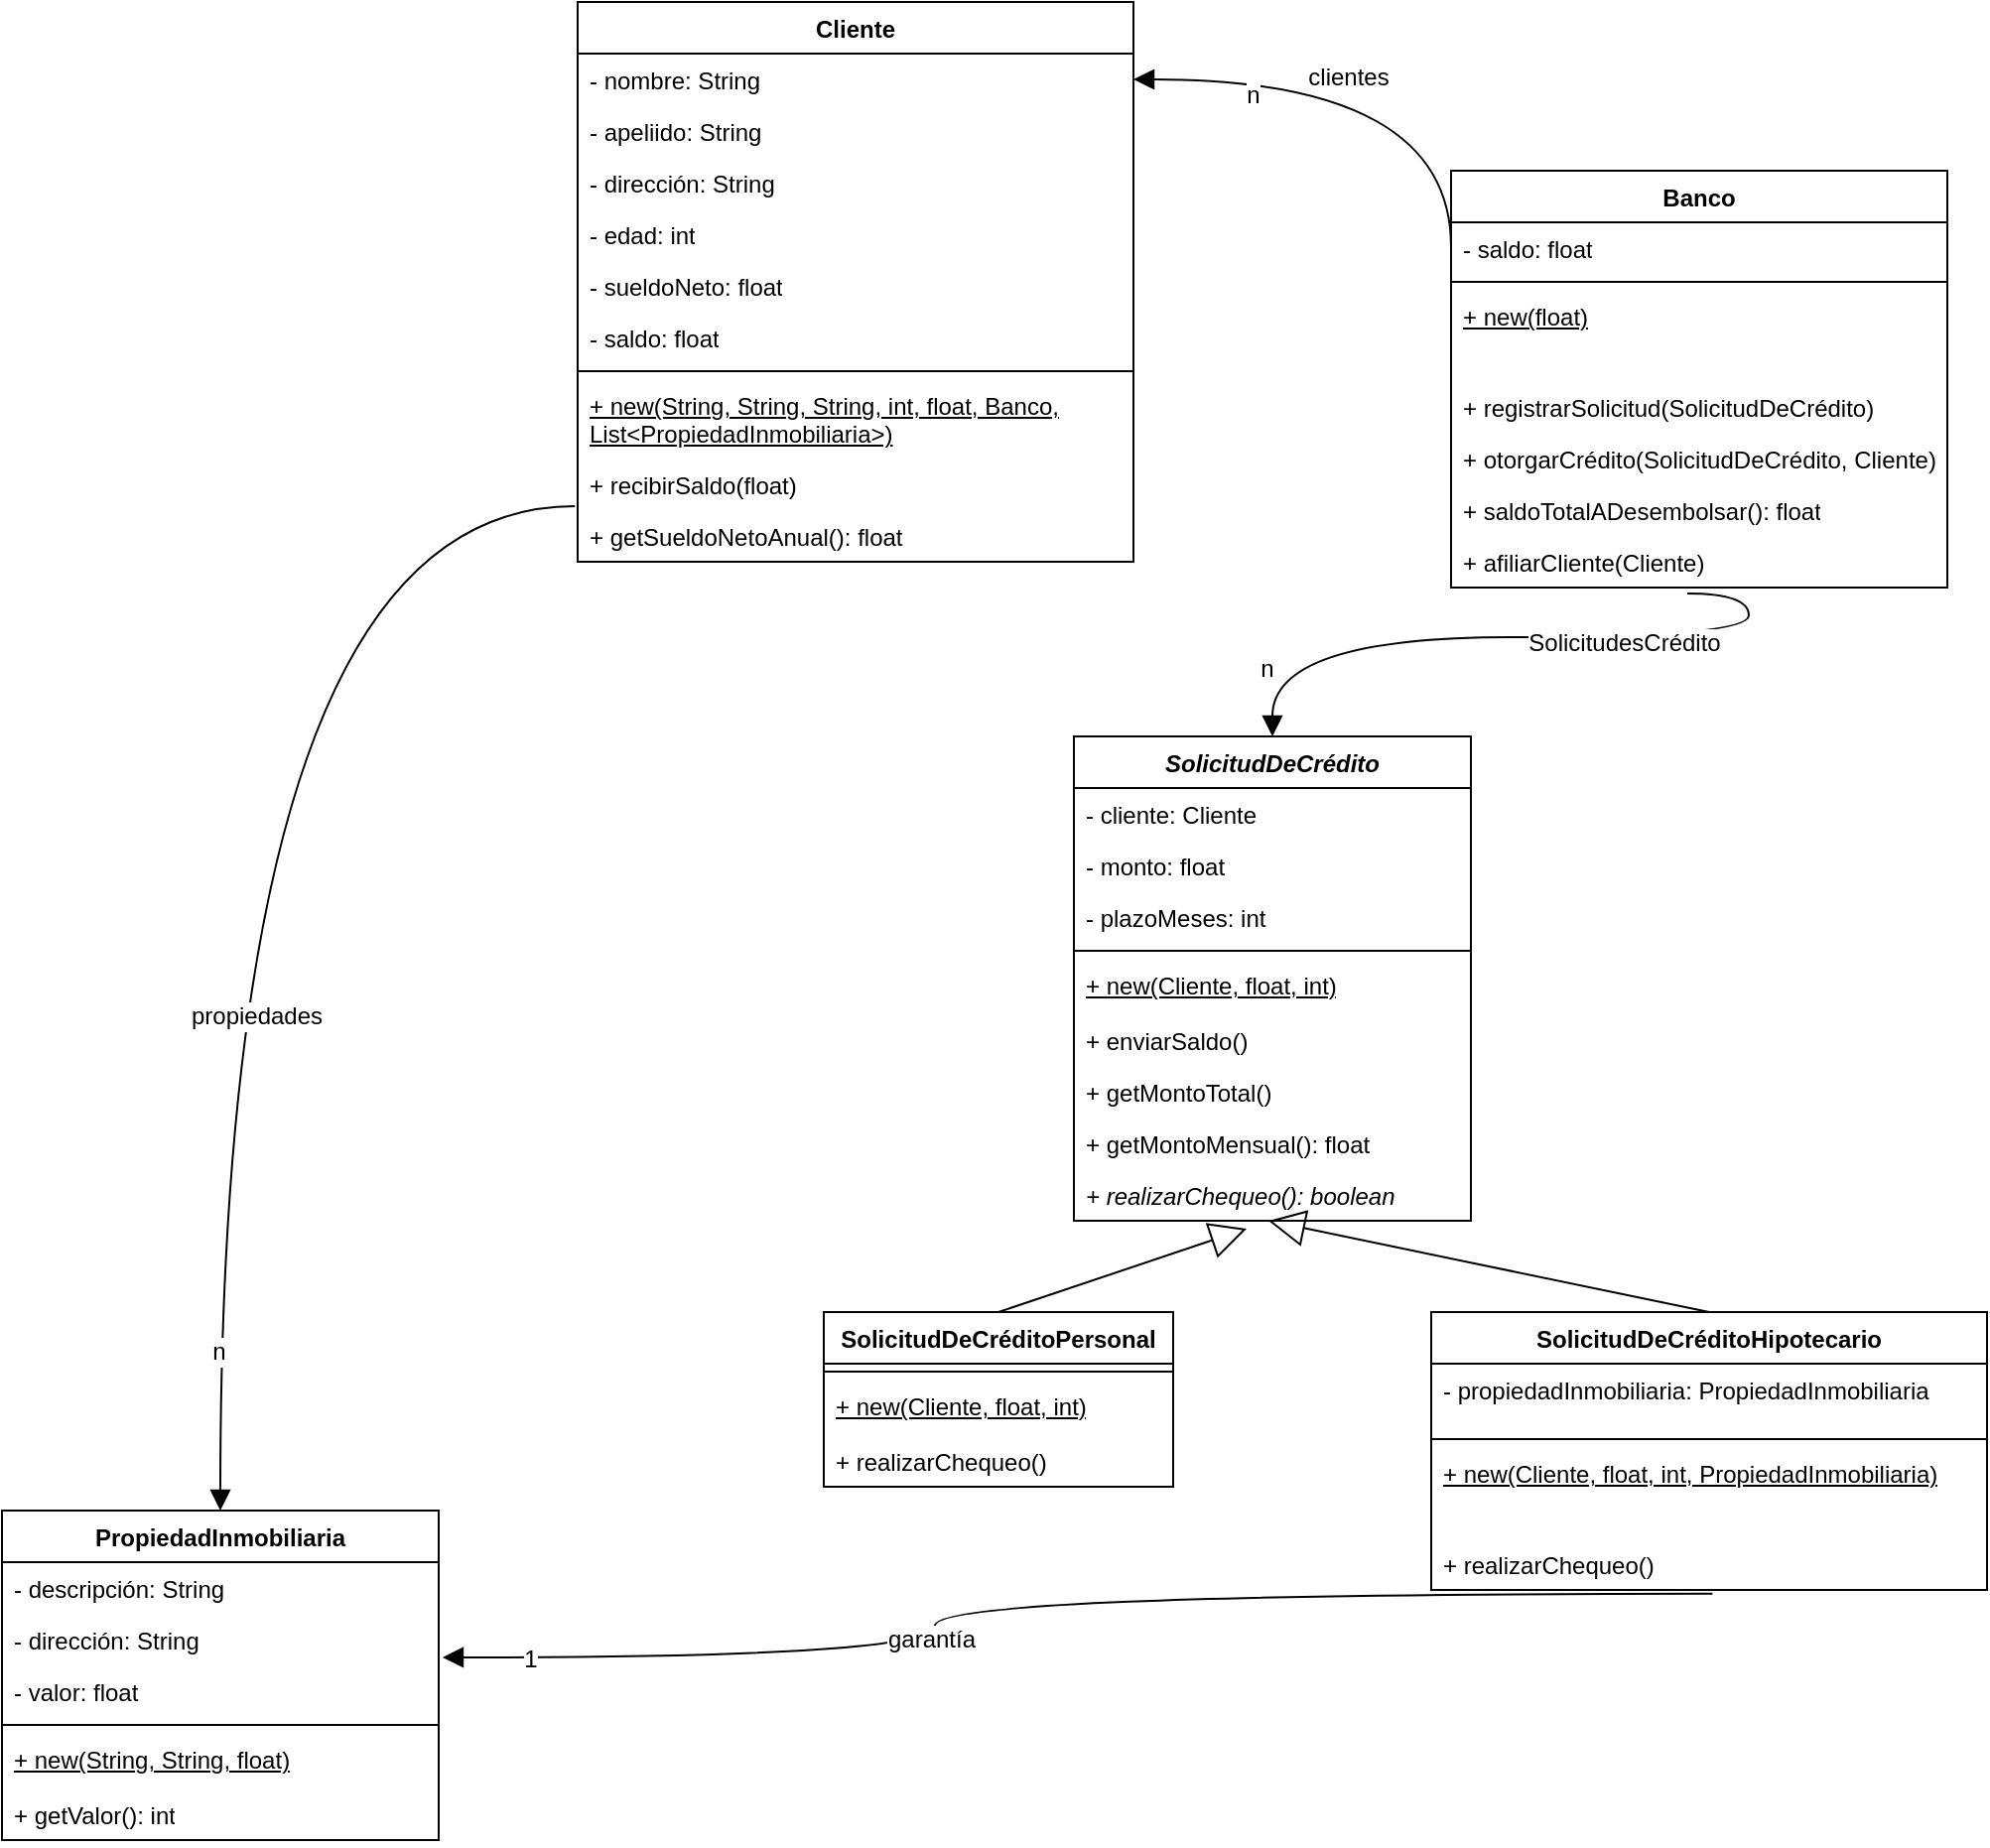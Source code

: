 <mxfile version="24.7.17">
  <diagram id="C5RBs43oDa-KdzZeNtuy" name="Page-1">
    <mxGraphModel dx="1674" dy="796" grid="1" gridSize="10" guides="1" tooltips="1" connect="1" arrows="1" fold="1" page="1" pageScale="1" pageWidth="827" pageHeight="1169" math="0" shadow="0">
      <root>
        <mxCell id="WIyWlLk6GJQsqaUBKTNV-0" />
        <mxCell id="WIyWlLk6GJQsqaUBKTNV-1" parent="WIyWlLk6GJQsqaUBKTNV-0" />
        <mxCell id="NT7tVy54fO97-N1tHfUs-57" value="Cliente" style="swimlane;fontStyle=1;align=center;verticalAlign=top;childLayout=stackLayout;horizontal=1;startSize=26;horizontalStack=0;resizeParent=1;resizeParentMax=0;resizeLast=0;collapsible=1;marginBottom=0;whiteSpace=wrap;html=1;" parent="WIyWlLk6GJQsqaUBKTNV-1" vertex="1">
          <mxGeometry x="290" width="280" height="282" as="geometry" />
        </mxCell>
        <mxCell id="NT7tVy54fO97-N1tHfUs-58" value="- nombre: String" style="text;strokeColor=none;fillColor=none;align=left;verticalAlign=top;spacingLeft=4;spacingRight=4;overflow=hidden;rotatable=0;points=[[0,0.5],[1,0.5]];portConstraint=eastwest;whiteSpace=wrap;html=1;" parent="NT7tVy54fO97-N1tHfUs-57" vertex="1">
          <mxGeometry y="26" width="280" height="26" as="geometry" />
        </mxCell>
        <mxCell id="NT7tVy54fO97-N1tHfUs-59" value="- apeliido: String" style="text;strokeColor=none;fillColor=none;align=left;verticalAlign=top;spacingLeft=4;spacingRight=4;overflow=hidden;rotatable=0;points=[[0,0.5],[1,0.5]];portConstraint=eastwest;whiteSpace=wrap;html=1;" parent="NT7tVy54fO97-N1tHfUs-57" vertex="1">
          <mxGeometry y="52" width="280" height="26" as="geometry" />
        </mxCell>
        <mxCell id="NT7tVy54fO97-N1tHfUs-60" value="- dirección: String" style="text;strokeColor=none;fillColor=none;align=left;verticalAlign=top;spacingLeft=4;spacingRight=4;overflow=hidden;rotatable=0;points=[[0,0.5],[1,0.5]];portConstraint=eastwest;whiteSpace=wrap;html=1;" parent="NT7tVy54fO97-N1tHfUs-57" vertex="1">
          <mxGeometry y="78" width="280" height="26" as="geometry" />
        </mxCell>
        <mxCell id="NT7tVy54fO97-N1tHfUs-61" value="- edad: int" style="text;strokeColor=none;fillColor=none;align=left;verticalAlign=top;spacingLeft=4;spacingRight=4;overflow=hidden;rotatable=0;points=[[0,0.5],[1,0.5]];portConstraint=eastwest;whiteSpace=wrap;html=1;" parent="NT7tVy54fO97-N1tHfUs-57" vertex="1">
          <mxGeometry y="104" width="280" height="26" as="geometry" />
        </mxCell>
        <mxCell id="NT7tVy54fO97-N1tHfUs-62" value="- sueldoNeto: float" style="text;strokeColor=none;fillColor=none;align=left;verticalAlign=top;spacingLeft=4;spacingRight=4;overflow=hidden;rotatable=0;points=[[0,0.5],[1,0.5]];portConstraint=eastwest;whiteSpace=wrap;html=1;" parent="NT7tVy54fO97-N1tHfUs-57" vertex="1">
          <mxGeometry y="130" width="280" height="26" as="geometry" />
        </mxCell>
        <mxCell id="NT7tVy54fO97-N1tHfUs-63" value="- saldo: float" style="text;strokeColor=none;fillColor=none;align=left;verticalAlign=top;spacingLeft=4;spacingRight=4;overflow=hidden;rotatable=0;points=[[0,0.5],[1,0.5]];portConstraint=eastwest;whiteSpace=wrap;html=1;" parent="NT7tVy54fO97-N1tHfUs-57" vertex="1">
          <mxGeometry y="156" width="280" height="26" as="geometry" />
        </mxCell>
        <mxCell id="NT7tVy54fO97-N1tHfUs-64" value="" style="line;strokeWidth=1;fillColor=none;align=left;verticalAlign=middle;spacingTop=-1;spacingLeft=3;spacingRight=3;rotatable=0;labelPosition=right;points=[];portConstraint=eastwest;strokeColor=inherit;" parent="NT7tVy54fO97-N1tHfUs-57" vertex="1">
          <mxGeometry y="182" width="280" height="8" as="geometry" />
        </mxCell>
        <mxCell id="NT7tVy54fO97-N1tHfUs-65" value="+ new(String, String, String, int, float, Banco, List&amp;lt;PropiedadInmobiliaria&amp;gt;)" style="text;strokeColor=none;fillColor=none;align=left;verticalAlign=top;spacingLeft=4;spacingRight=4;overflow=hidden;rotatable=0;points=[[0,0.5],[1,0.5]];portConstraint=eastwest;whiteSpace=wrap;html=1;fontStyle=4" parent="NT7tVy54fO97-N1tHfUs-57" vertex="1">
          <mxGeometry y="190" width="280" height="40" as="geometry" />
        </mxCell>
        <mxCell id="NT7tVy54fO97-N1tHfUs-117" value="+ recibirSaldo(float)" style="text;strokeColor=none;fillColor=none;align=left;verticalAlign=top;spacingLeft=4;spacingRight=4;overflow=hidden;rotatable=0;points=[[0,0.5],[1,0.5]];portConstraint=eastwest;whiteSpace=wrap;html=1;" parent="NT7tVy54fO97-N1tHfUs-57" vertex="1">
          <mxGeometry y="230" width="280" height="26" as="geometry" />
        </mxCell>
        <mxCell id="NT7tVy54fO97-N1tHfUs-66" value="+ getSueldoNetoAnual(): float" style="text;strokeColor=none;fillColor=none;align=left;verticalAlign=top;spacingLeft=4;spacingRight=4;overflow=hidden;rotatable=0;points=[[0,0.5],[1,0.5]];portConstraint=eastwest;whiteSpace=wrap;html=1;" parent="NT7tVy54fO97-N1tHfUs-57" vertex="1">
          <mxGeometry y="256" width="280" height="26" as="geometry" />
        </mxCell>
        <mxCell id="NT7tVy54fO97-N1tHfUs-69" value="Banco" style="swimlane;fontStyle=1;align=center;verticalAlign=top;childLayout=stackLayout;horizontal=1;startSize=26;horizontalStack=0;resizeParent=1;resizeParentMax=0;resizeLast=0;collapsible=1;marginBottom=0;whiteSpace=wrap;html=1;" parent="WIyWlLk6GJQsqaUBKTNV-1" vertex="1">
          <mxGeometry x="730" y="85" width="250" height="210" as="geometry" />
        </mxCell>
        <mxCell id="NT7tVy54fO97-N1tHfUs-70" value="- saldo: float" style="text;strokeColor=none;fillColor=none;align=left;verticalAlign=top;spacingLeft=4;spacingRight=4;overflow=hidden;rotatable=0;points=[[0,0.5],[1,0.5]];portConstraint=eastwest;whiteSpace=wrap;html=1;" parent="NT7tVy54fO97-N1tHfUs-69" vertex="1">
          <mxGeometry y="26" width="250" height="26" as="geometry" />
        </mxCell>
        <mxCell id="NT7tVy54fO97-N1tHfUs-71" value="" style="line;strokeWidth=1;fillColor=none;align=left;verticalAlign=middle;spacingTop=-1;spacingLeft=3;spacingRight=3;rotatable=0;labelPosition=right;points=[];portConstraint=eastwest;strokeColor=inherit;" parent="NT7tVy54fO97-N1tHfUs-69" vertex="1">
          <mxGeometry y="52" width="250" height="8" as="geometry" />
        </mxCell>
        <mxCell id="NT7tVy54fO97-N1tHfUs-72" value="+ new(float)" style="text;strokeColor=none;fillColor=none;align=left;verticalAlign=top;spacingLeft=4;spacingRight=4;overflow=hidden;rotatable=0;points=[[0,0.5],[1,0.5]];portConstraint=eastwest;whiteSpace=wrap;html=1;fontStyle=4" parent="NT7tVy54fO97-N1tHfUs-69" vertex="1">
          <mxGeometry y="60" width="250" height="46" as="geometry" />
        </mxCell>
        <mxCell id="BIyKIama6yedB04cpU8d-0" value="+ registrarSolicitud(SolicitudDeCrédito)" style="text;strokeColor=none;fillColor=none;align=left;verticalAlign=top;spacingLeft=4;spacingRight=4;overflow=hidden;rotatable=0;points=[[0,0.5],[1,0.5]];portConstraint=eastwest;whiteSpace=wrap;html=1;" parent="NT7tVy54fO97-N1tHfUs-69" vertex="1">
          <mxGeometry y="106" width="250" height="26" as="geometry" />
        </mxCell>
        <mxCell id="NT7tVy54fO97-N1tHfUs-73" value="+ otorgarCrédito(SolicitudDeCrédito, Cliente)" style="text;strokeColor=none;fillColor=none;align=left;verticalAlign=top;spacingLeft=4;spacingRight=4;overflow=hidden;rotatable=0;points=[[0,0.5],[1,0.5]];portConstraint=eastwest;whiteSpace=wrap;html=1;" parent="NT7tVy54fO97-N1tHfUs-69" vertex="1">
          <mxGeometry y="132" width="250" height="26" as="geometry" />
        </mxCell>
        <mxCell id="1TCs-UmyEbwo6FsoYCCJ-1" value="+ saldoTotalADesembolsar(): float" style="text;strokeColor=none;fillColor=none;align=left;verticalAlign=top;spacingLeft=4;spacingRight=4;overflow=hidden;rotatable=0;points=[[0,0.5],[1,0.5]];portConstraint=eastwest;whiteSpace=wrap;html=1;" parent="NT7tVy54fO97-N1tHfUs-69" vertex="1">
          <mxGeometry y="158" width="250" height="26" as="geometry" />
        </mxCell>
        <mxCell id="NT7tVy54fO97-N1tHfUs-74" value="+ afiliarCliente(Cliente)" style="text;strokeColor=none;fillColor=none;align=left;verticalAlign=top;spacingLeft=4;spacingRight=4;overflow=hidden;rotatable=0;points=[[0,0.5],[1,0.5]];portConstraint=eastwest;whiteSpace=wrap;html=1;" parent="NT7tVy54fO97-N1tHfUs-69" vertex="1">
          <mxGeometry y="184" width="250" height="26" as="geometry" />
        </mxCell>
        <mxCell id="NT7tVy54fO97-N1tHfUs-75" value="&lt;i&gt;SolicitudDeCrédito&lt;/i&gt;" style="swimlane;fontStyle=1;align=center;verticalAlign=top;childLayout=stackLayout;horizontal=1;startSize=26;horizontalStack=0;resizeParent=1;resizeParentMax=0;resizeLast=0;collapsible=1;marginBottom=0;whiteSpace=wrap;html=1;" parent="WIyWlLk6GJQsqaUBKTNV-1" vertex="1">
          <mxGeometry x="540" y="370" width="200" height="244" as="geometry" />
        </mxCell>
        <mxCell id="NT7tVy54fO97-N1tHfUs-76" value="- cliente: Cliente" style="text;strokeColor=none;fillColor=none;align=left;verticalAlign=top;spacingLeft=4;spacingRight=4;overflow=hidden;rotatable=0;points=[[0,0.5],[1,0.5]];portConstraint=eastwest;whiteSpace=wrap;html=1;" parent="NT7tVy54fO97-N1tHfUs-75" vertex="1">
          <mxGeometry y="26" width="200" height="26" as="geometry" />
        </mxCell>
        <mxCell id="NT7tVy54fO97-N1tHfUs-77" value="- monto: float" style="text;strokeColor=none;fillColor=none;align=left;verticalAlign=top;spacingLeft=4;spacingRight=4;overflow=hidden;rotatable=0;points=[[0,0.5],[1,0.5]];portConstraint=eastwest;whiteSpace=wrap;html=1;" parent="NT7tVy54fO97-N1tHfUs-75" vertex="1">
          <mxGeometry y="52" width="200" height="26" as="geometry" />
        </mxCell>
        <mxCell id="NT7tVy54fO97-N1tHfUs-78" value="- plazoMeses: int" style="text;strokeColor=none;fillColor=none;align=left;verticalAlign=top;spacingLeft=4;spacingRight=4;overflow=hidden;rotatable=0;points=[[0,0.5],[1,0.5]];portConstraint=eastwest;whiteSpace=wrap;html=1;" parent="NT7tVy54fO97-N1tHfUs-75" vertex="1">
          <mxGeometry y="78" width="200" height="26" as="geometry" />
        </mxCell>
        <mxCell id="NT7tVy54fO97-N1tHfUs-79" value="" style="line;strokeWidth=1;fillColor=none;align=left;verticalAlign=middle;spacingTop=-1;spacingLeft=3;spacingRight=3;rotatable=0;labelPosition=right;points=[];portConstraint=eastwest;strokeColor=inherit;" parent="NT7tVy54fO97-N1tHfUs-75" vertex="1">
          <mxGeometry y="104" width="200" height="8" as="geometry" />
        </mxCell>
        <mxCell id="NT7tVy54fO97-N1tHfUs-119" value="+ new(Cliente, float, int)" style="text;strokeColor=none;fillColor=none;align=left;verticalAlign=top;spacingLeft=4;spacingRight=4;overflow=hidden;rotatable=0;points=[[0,0.5],[1,0.5]];portConstraint=eastwest;whiteSpace=wrap;html=1;fontStyle=4" parent="NT7tVy54fO97-N1tHfUs-75" vertex="1">
          <mxGeometry y="112" width="200" height="28" as="geometry" />
        </mxCell>
        <mxCell id="pCyhc1h9vkHFl_OKamn_-0" value="+ enviarSaldo()" style="text;strokeColor=none;fillColor=none;align=left;verticalAlign=top;spacingLeft=4;spacingRight=4;overflow=hidden;rotatable=0;points=[[0,0.5],[1,0.5]];portConstraint=eastwest;whiteSpace=wrap;html=1;" parent="NT7tVy54fO97-N1tHfUs-75" vertex="1">
          <mxGeometry y="140" width="200" height="26" as="geometry" />
        </mxCell>
        <mxCell id="NT7tVy54fO97-N1tHfUs-118" value="+ getMontoTotal()" style="text;strokeColor=none;fillColor=none;align=left;verticalAlign=top;spacingLeft=4;spacingRight=4;overflow=hidden;rotatable=0;points=[[0,0.5],[1,0.5]];portConstraint=eastwest;whiteSpace=wrap;html=1;" parent="NT7tVy54fO97-N1tHfUs-75" vertex="1">
          <mxGeometry y="166" width="200" height="26" as="geometry" />
        </mxCell>
        <mxCell id="NT7tVy54fO97-N1tHfUs-80" value="+ getMontoMensual(): float" style="text;strokeColor=none;fillColor=none;align=left;verticalAlign=top;spacingLeft=4;spacingRight=4;overflow=hidden;rotatable=0;points=[[0,0.5],[1,0.5]];portConstraint=eastwest;whiteSpace=wrap;html=1;" parent="NT7tVy54fO97-N1tHfUs-75" vertex="1">
          <mxGeometry y="192" width="200" height="26" as="geometry" />
        </mxCell>
        <mxCell id="NT7tVy54fO97-N1tHfUs-81" value="&lt;i&gt;+ realizarChequeo(): boolean&lt;/i&gt;" style="text;strokeColor=none;fillColor=none;align=left;verticalAlign=top;spacingLeft=4;spacingRight=4;overflow=hidden;rotatable=0;points=[[0,0.5],[1,0.5]];portConstraint=eastwest;whiteSpace=wrap;html=1;" parent="NT7tVy54fO97-N1tHfUs-75" vertex="1">
          <mxGeometry y="218" width="200" height="26" as="geometry" />
        </mxCell>
        <mxCell id="NT7tVy54fO97-N1tHfUs-83" value="" style="endArrow=block;endFill=1;html=1;edgeStyle=orthogonalEdgeStyle;align=left;verticalAlign=top;rounded=0;fontSize=12;startSize=8;endSize=8;curved=1;entryX=1;entryY=0.5;entryDx=0;entryDy=0;" parent="WIyWlLk6GJQsqaUBKTNV-1" target="NT7tVy54fO97-N1tHfUs-58" edge="1">
          <mxGeometry x="-1" relative="1" as="geometry">
            <mxPoint x="730" y="124" as="sourcePoint" />
            <mxPoint x="540" y="350" as="targetPoint" />
          </mxGeometry>
        </mxCell>
        <mxCell id="NT7tVy54fO97-N1tHfUs-84" value="n" style="edgeLabel;html=1;align=center;verticalAlign=middle;resizable=0;points=[];fontSize=12;" parent="NT7tVy54fO97-N1tHfUs-83" vertex="1" connectable="0">
          <mxGeometry x="-0.364" relative="1" as="geometry">
            <mxPoint x="-101" y="1" as="offset" />
          </mxGeometry>
        </mxCell>
        <mxCell id="NT7tVy54fO97-N1tHfUs-85" value="clientes" style="edgeLabel;html=1;align=center;verticalAlign=middle;resizable=0;points=[];fontSize=12;" parent="NT7tVy54fO97-N1tHfUs-83" vertex="1" connectable="0">
          <mxGeometry x="0.273" y="-1" relative="1" as="geometry">
            <mxPoint x="19" as="offset" />
          </mxGeometry>
        </mxCell>
        <mxCell id="NT7tVy54fO97-N1tHfUs-89" value="" style="endArrow=block;endFill=1;html=1;edgeStyle=orthogonalEdgeStyle;align=left;verticalAlign=top;rounded=0;fontSize=12;startSize=8;endSize=8;curved=1;entryX=0.5;entryY=0;entryDx=0;entryDy=0;exitX=0.476;exitY=1.115;exitDx=0;exitDy=0;exitPerimeter=0;" parent="WIyWlLk6GJQsqaUBKTNV-1" source="NT7tVy54fO97-N1tHfUs-74" target="NT7tVy54fO97-N1tHfUs-75" edge="1">
          <mxGeometry x="-1" relative="1" as="geometry">
            <mxPoint x="410.96" y="334" as="sourcePoint" />
            <mxPoint x="757" y="270" as="targetPoint" />
            <Array as="points">
              <mxPoint x="880" y="298" />
              <mxPoint x="880" y="320" />
              <mxPoint x="640" y="320" />
            </Array>
          </mxGeometry>
        </mxCell>
        <mxCell id="NT7tVy54fO97-N1tHfUs-90" value="SolicitudesCrédito" style="edgeLabel;html=1;align=center;verticalAlign=middle;resizable=0;points=[];fontSize=12;" parent="NT7tVy54fO97-N1tHfUs-89" vertex="1" connectable="0">
          <mxGeometry x="-0.218" y="3" relative="1" as="geometry">
            <mxPoint x="18" as="offset" />
          </mxGeometry>
        </mxCell>
        <mxCell id="NT7tVy54fO97-N1tHfUs-91" value="n" style="edgeLabel;html=1;align=center;verticalAlign=middle;resizable=0;points=[];fontSize=12;" parent="NT7tVy54fO97-N1tHfUs-89" vertex="1" connectable="0">
          <mxGeometry x="0.8" y="-3" relative="1" as="geometry">
            <mxPoint as="offset" />
          </mxGeometry>
        </mxCell>
        <mxCell id="NT7tVy54fO97-N1tHfUs-92" value="SolicitudDeCréditoPersonal" style="swimlane;fontStyle=1;align=center;verticalAlign=top;childLayout=stackLayout;horizontal=1;startSize=26;horizontalStack=0;resizeParent=1;resizeParentMax=0;resizeLast=0;collapsible=1;marginBottom=0;whiteSpace=wrap;html=1;" parent="WIyWlLk6GJQsqaUBKTNV-1" vertex="1">
          <mxGeometry x="414" y="660" width="176" height="88" as="geometry" />
        </mxCell>
        <mxCell id="NT7tVy54fO97-N1tHfUs-93" value="" style="line;strokeWidth=1;fillColor=none;align=left;verticalAlign=middle;spacingTop=-1;spacingLeft=3;spacingRight=3;rotatable=0;labelPosition=right;points=[];portConstraint=eastwest;strokeColor=inherit;" parent="NT7tVy54fO97-N1tHfUs-92" vertex="1">
          <mxGeometry y="26" width="176" height="8" as="geometry" />
        </mxCell>
        <mxCell id="NT7tVy54fO97-N1tHfUs-94" value="+ new(Cliente, float, int)" style="text;strokeColor=none;fillColor=none;align=left;verticalAlign=top;spacingLeft=4;spacingRight=4;overflow=hidden;rotatable=0;points=[[0,0.5],[1,0.5]];portConstraint=eastwest;whiteSpace=wrap;html=1;fontStyle=4" parent="NT7tVy54fO97-N1tHfUs-92" vertex="1">
          <mxGeometry y="34" width="176" height="28" as="geometry" />
        </mxCell>
        <mxCell id="NT7tVy54fO97-N1tHfUs-114" value="&lt;span&gt;+ realizarChequeo()&lt;/span&gt;" style="text;strokeColor=none;fillColor=none;align=left;verticalAlign=top;spacingLeft=4;spacingRight=4;overflow=hidden;rotatable=0;points=[[0,0.5],[1,0.5]];portConstraint=eastwest;whiteSpace=wrap;html=1;fontStyle=0" parent="NT7tVy54fO97-N1tHfUs-92" vertex="1">
          <mxGeometry y="62" width="176" height="26" as="geometry" />
        </mxCell>
        <mxCell id="NT7tVy54fO97-N1tHfUs-95" value="SolicitudDeCréditoHipotecario" style="swimlane;fontStyle=1;align=center;verticalAlign=top;childLayout=stackLayout;horizontal=1;startSize=26;horizontalStack=0;resizeParent=1;resizeParentMax=0;resizeLast=0;collapsible=1;marginBottom=0;whiteSpace=wrap;html=1;" parent="WIyWlLk6GJQsqaUBKTNV-1" vertex="1">
          <mxGeometry x="720" y="660" width="280" height="140" as="geometry" />
        </mxCell>
        <mxCell id="NT7tVy54fO97-N1tHfUs-116" value="- propiedadInmobiliaria: PropiedadInmobiliaria" style="text;strokeColor=none;fillColor=none;align=left;verticalAlign=top;spacingLeft=4;spacingRight=4;overflow=hidden;rotatable=0;points=[[0,0.5],[1,0.5]];portConstraint=eastwest;whiteSpace=wrap;html=1;" parent="NT7tVy54fO97-N1tHfUs-95" vertex="1">
          <mxGeometry y="26" width="280" height="34" as="geometry" />
        </mxCell>
        <mxCell id="NT7tVy54fO97-N1tHfUs-96" value="" style="line;strokeWidth=1;fillColor=none;align=left;verticalAlign=middle;spacingTop=-1;spacingLeft=3;spacingRight=3;rotatable=0;labelPosition=right;points=[];portConstraint=eastwest;strokeColor=inherit;" parent="NT7tVy54fO97-N1tHfUs-95" vertex="1">
          <mxGeometry y="60" width="280" height="8" as="geometry" />
        </mxCell>
        <mxCell id="NT7tVy54fO97-N1tHfUs-97" value="+ new(Cliente, float, int, PropiedadInmobiliaria)" style="text;strokeColor=none;fillColor=none;align=left;verticalAlign=top;spacingLeft=4;spacingRight=4;overflow=hidden;rotatable=0;points=[[0,0.5],[1,0.5]];portConstraint=eastwest;whiteSpace=wrap;html=1;fontStyle=4" parent="NT7tVy54fO97-N1tHfUs-95" vertex="1">
          <mxGeometry y="68" width="280" height="46" as="geometry" />
        </mxCell>
        <mxCell id="NT7tVy54fO97-N1tHfUs-115" value="&lt;span&gt;+ realizarChequeo()&lt;/span&gt;" style="text;strokeColor=none;fillColor=none;align=left;verticalAlign=top;spacingLeft=4;spacingRight=4;overflow=hidden;rotatable=0;points=[[0,0.5],[1,0.5]];portConstraint=eastwest;whiteSpace=wrap;html=1;fontStyle=0" parent="NT7tVy54fO97-N1tHfUs-95" vertex="1">
          <mxGeometry y="114" width="280" height="26" as="geometry" />
        </mxCell>
        <mxCell id="NT7tVy54fO97-N1tHfUs-98" value="" style="endArrow=block;endSize=16;endFill=0;html=1;rounded=0;fontSize=12;curved=1;exitX=0.5;exitY=0;exitDx=0;exitDy=0;entryX=0.435;entryY=1.154;entryDx=0;entryDy=0;entryPerimeter=0;" parent="WIyWlLk6GJQsqaUBKTNV-1" source="NT7tVy54fO97-N1tHfUs-92" target="NT7tVy54fO97-N1tHfUs-81" edge="1">
          <mxGeometry width="160" relative="1" as="geometry">
            <mxPoint x="570" y="570" as="sourcePoint" />
            <mxPoint x="630" y="520" as="targetPoint" />
          </mxGeometry>
        </mxCell>
        <mxCell id="NT7tVy54fO97-N1tHfUs-99" value="" style="endArrow=block;endSize=16;endFill=0;html=1;rounded=0;fontSize=12;curved=1;exitX=0.5;exitY=0;exitDx=0;exitDy=0;entryX=0.49;entryY=1;entryDx=0;entryDy=0;entryPerimeter=0;" parent="WIyWlLk6GJQsqaUBKTNV-1" source="NT7tVy54fO97-N1tHfUs-95" target="NT7tVy54fO97-N1tHfUs-81" edge="1">
          <mxGeometry width="160" relative="1" as="geometry">
            <mxPoint x="494" y="674" as="sourcePoint" />
            <mxPoint x="640" y="520" as="targetPoint" />
          </mxGeometry>
        </mxCell>
        <mxCell id="NT7tVy54fO97-N1tHfUs-100" value="PropiedadInmobiliaria" style="swimlane;fontStyle=1;align=center;verticalAlign=top;childLayout=stackLayout;horizontal=1;startSize=26;horizontalStack=0;resizeParent=1;resizeParentMax=0;resizeLast=0;collapsible=1;marginBottom=0;whiteSpace=wrap;html=1;" parent="WIyWlLk6GJQsqaUBKTNV-1" vertex="1">
          <mxGeometry y="760" width="220" height="166" as="geometry" />
        </mxCell>
        <mxCell id="NT7tVy54fO97-N1tHfUs-101" value="- descripción: String" style="text;strokeColor=none;fillColor=none;align=left;verticalAlign=top;spacingLeft=4;spacingRight=4;overflow=hidden;rotatable=0;points=[[0,0.5],[1,0.5]];portConstraint=eastwest;whiteSpace=wrap;html=1;" parent="NT7tVy54fO97-N1tHfUs-100" vertex="1">
          <mxGeometry y="26" width="220" height="26" as="geometry" />
        </mxCell>
        <mxCell id="NT7tVy54fO97-N1tHfUs-102" value="- dirección: String" style="text;strokeColor=none;fillColor=none;align=left;verticalAlign=top;spacingLeft=4;spacingRight=4;overflow=hidden;rotatable=0;points=[[0,0.5],[1,0.5]];portConstraint=eastwest;whiteSpace=wrap;html=1;" parent="NT7tVy54fO97-N1tHfUs-100" vertex="1">
          <mxGeometry y="52" width="220" height="26" as="geometry" />
        </mxCell>
        <mxCell id="NT7tVy54fO97-N1tHfUs-103" value="- valor: float" style="text;strokeColor=none;fillColor=none;align=left;verticalAlign=top;spacingLeft=4;spacingRight=4;overflow=hidden;rotatable=0;points=[[0,0.5],[1,0.5]];portConstraint=eastwest;whiteSpace=wrap;html=1;" parent="NT7tVy54fO97-N1tHfUs-100" vertex="1">
          <mxGeometry y="78" width="220" height="26" as="geometry" />
        </mxCell>
        <mxCell id="NT7tVy54fO97-N1tHfUs-104" value="" style="line;strokeWidth=1;fillColor=none;align=left;verticalAlign=middle;spacingTop=-1;spacingLeft=3;spacingRight=3;rotatable=0;labelPosition=right;points=[];portConstraint=eastwest;strokeColor=inherit;" parent="NT7tVy54fO97-N1tHfUs-100" vertex="1">
          <mxGeometry y="104" width="220" height="8" as="geometry" />
        </mxCell>
        <mxCell id="NT7tVy54fO97-N1tHfUs-105" value="+ new(String, String, float)" style="text;strokeColor=none;fillColor=none;align=left;verticalAlign=top;spacingLeft=4;spacingRight=4;overflow=hidden;rotatable=0;points=[[0,0.5],[1,0.5]];portConstraint=eastwest;whiteSpace=wrap;html=1;fontStyle=4" parent="NT7tVy54fO97-N1tHfUs-100" vertex="1">
          <mxGeometry y="112" width="220" height="28" as="geometry" />
        </mxCell>
        <mxCell id="NT7tVy54fO97-N1tHfUs-106" value="+ getValor(): int" style="text;strokeColor=none;fillColor=none;align=left;verticalAlign=top;spacingLeft=4;spacingRight=4;overflow=hidden;rotatable=0;points=[[0,0.5],[1,0.5]];portConstraint=eastwest;whiteSpace=wrap;html=1;" parent="NT7tVy54fO97-N1tHfUs-100" vertex="1">
          <mxGeometry y="140" width="220" height="26" as="geometry" />
        </mxCell>
        <mxCell id="NT7tVy54fO97-N1tHfUs-107" value="" style="endArrow=block;endFill=1;html=1;edgeStyle=orthogonalEdgeStyle;align=left;verticalAlign=top;rounded=0;fontSize=12;startSize=8;endSize=8;curved=1;entryX=0.5;entryY=0;entryDx=0;entryDy=0;exitX=-0.005;exitY=-0.077;exitDx=0;exitDy=0;exitPerimeter=0;" parent="WIyWlLk6GJQsqaUBKTNV-1" source="NT7tVy54fO97-N1tHfUs-66" target="NT7tVy54fO97-N1tHfUs-100" edge="1">
          <mxGeometry x="-1" relative="1" as="geometry">
            <mxPoint x="310" y="369.5" as="sourcePoint" />
            <mxPoint x="120" y="354.5" as="targetPoint" />
          </mxGeometry>
        </mxCell>
        <mxCell id="NT7tVy54fO97-N1tHfUs-109" value="propiedades" style="edgeLabel;html=1;align=center;verticalAlign=middle;resizable=0;points=[];fontSize=12;" parent="NT7tVy54fO97-N1tHfUs-107" vertex="1" connectable="0">
          <mxGeometry x="0.273" y="-1" relative="1" as="geometry">
            <mxPoint x="19" as="offset" />
          </mxGeometry>
        </mxCell>
        <mxCell id="NT7tVy54fO97-N1tHfUs-110" value="n" style="edgeLabel;html=1;align=center;verticalAlign=middle;resizable=0;points=[];fontSize=12;" parent="NT7tVy54fO97-N1tHfUs-107" vertex="1" connectable="0">
          <mxGeometry x="0.764" y="-1" relative="1" as="geometry">
            <mxPoint as="offset" />
          </mxGeometry>
        </mxCell>
        <mxCell id="NT7tVy54fO97-N1tHfUs-111" value="" style="endArrow=block;endFill=1;html=1;edgeStyle=orthogonalEdgeStyle;align=left;verticalAlign=top;rounded=0;fontSize=12;startSize=8;endSize=8;curved=1;entryX=1.009;entryY=-0.154;entryDx=0;entryDy=0;entryPerimeter=0;exitX=0.506;exitY=1.074;exitDx=0;exitDy=0;exitPerimeter=0;" parent="WIyWlLk6GJQsqaUBKTNV-1" source="NT7tVy54fO97-N1tHfUs-115" target="NT7tVy54fO97-N1tHfUs-103" edge="1">
          <mxGeometry x="-1" relative="1" as="geometry">
            <mxPoint x="830" y="700" as="sourcePoint" />
            <mxPoint x="341" y="1082" as="targetPoint" />
          </mxGeometry>
        </mxCell>
        <mxCell id="NT7tVy54fO97-N1tHfUs-112" value="garantía" style="edgeLabel;html=1;align=center;verticalAlign=middle;resizable=0;points=[];fontSize=12;" parent="NT7tVy54fO97-N1tHfUs-111" vertex="1" connectable="0">
          <mxGeometry x="0.267" y="-9" relative="1" as="geometry">
            <mxPoint x="-1" as="offset" />
          </mxGeometry>
        </mxCell>
        <mxCell id="NT7tVy54fO97-N1tHfUs-113" value="1" style="edgeLabel;html=1;align=center;verticalAlign=middle;resizable=0;points=[];fontSize=12;" parent="NT7tVy54fO97-N1tHfUs-111" vertex="1" connectable="0">
          <mxGeometry x="0.871" y="1" relative="1" as="geometry">
            <mxPoint as="offset" />
          </mxGeometry>
        </mxCell>
      </root>
    </mxGraphModel>
  </diagram>
</mxfile>
